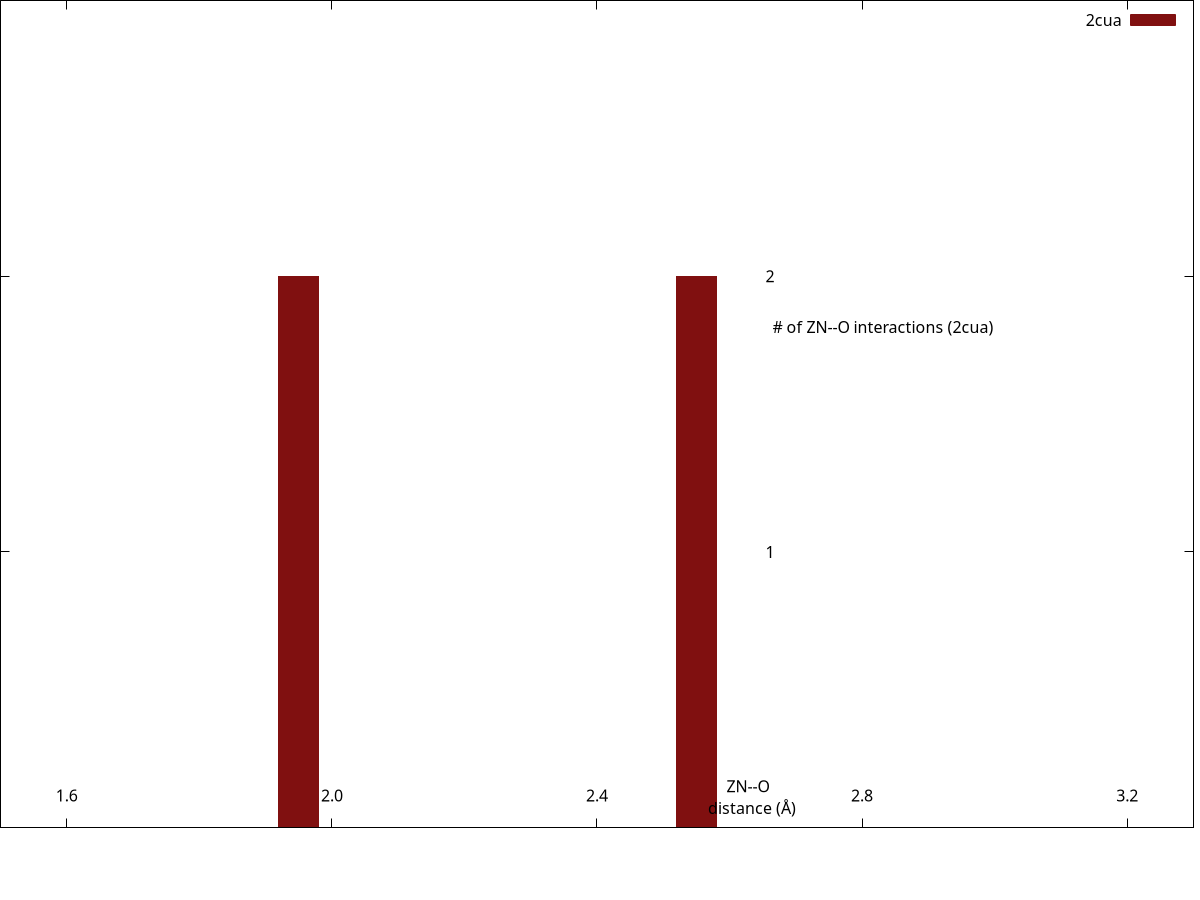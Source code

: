 set encoding iso_8859_1
set terminal pngcairo transparent enhanced size 340, 160 font "Arial Bold,10"
set output "/var/www/html/csgid/app/webroot/neighborhood_temp/2cua/ZN--O.png"
set lmargin at screen 0.00
set bmargin at screen 0.08
set rmargin at screen 0.995
set tmargin at screen 1.00
set xrange [1.5:3.3]
set format x "%3.1f"
set xtics 1.6,0.4,3.2
set xtics offset 0,graph 0.065
set yrange [0:4875.6]
unset ytics
set y2range [0:3]
set y2tics 1,1,2
set y2tics offset -49,graph 0.00
set y2tics mirror
set view 80,45
set key top right
set boxwidth 0.06
set style fill solid 1.0
set xlabel "ZN--O \n distance (\305)" offset 17,4.4
set y2label "# of ZN--O interactions (2cua)" offset -40,4 rotate by 0
plot "-" using ($1+0.05):2 with boxes lc rgb "#801010" axis x1y2 title "2cua", \
     "/var/www/html/csgid/app/webroot/neighborhood_temp/csd_metal_distances/ZN--O.csv" using ($1+0.025):2 with linespoints linewidth 2 pointtype 7 pointsize 0.2 lc rgb "#074a7e" title "CSD^{4}" axis x1y1
1.4	1
1.9	2
2.5	2
e
